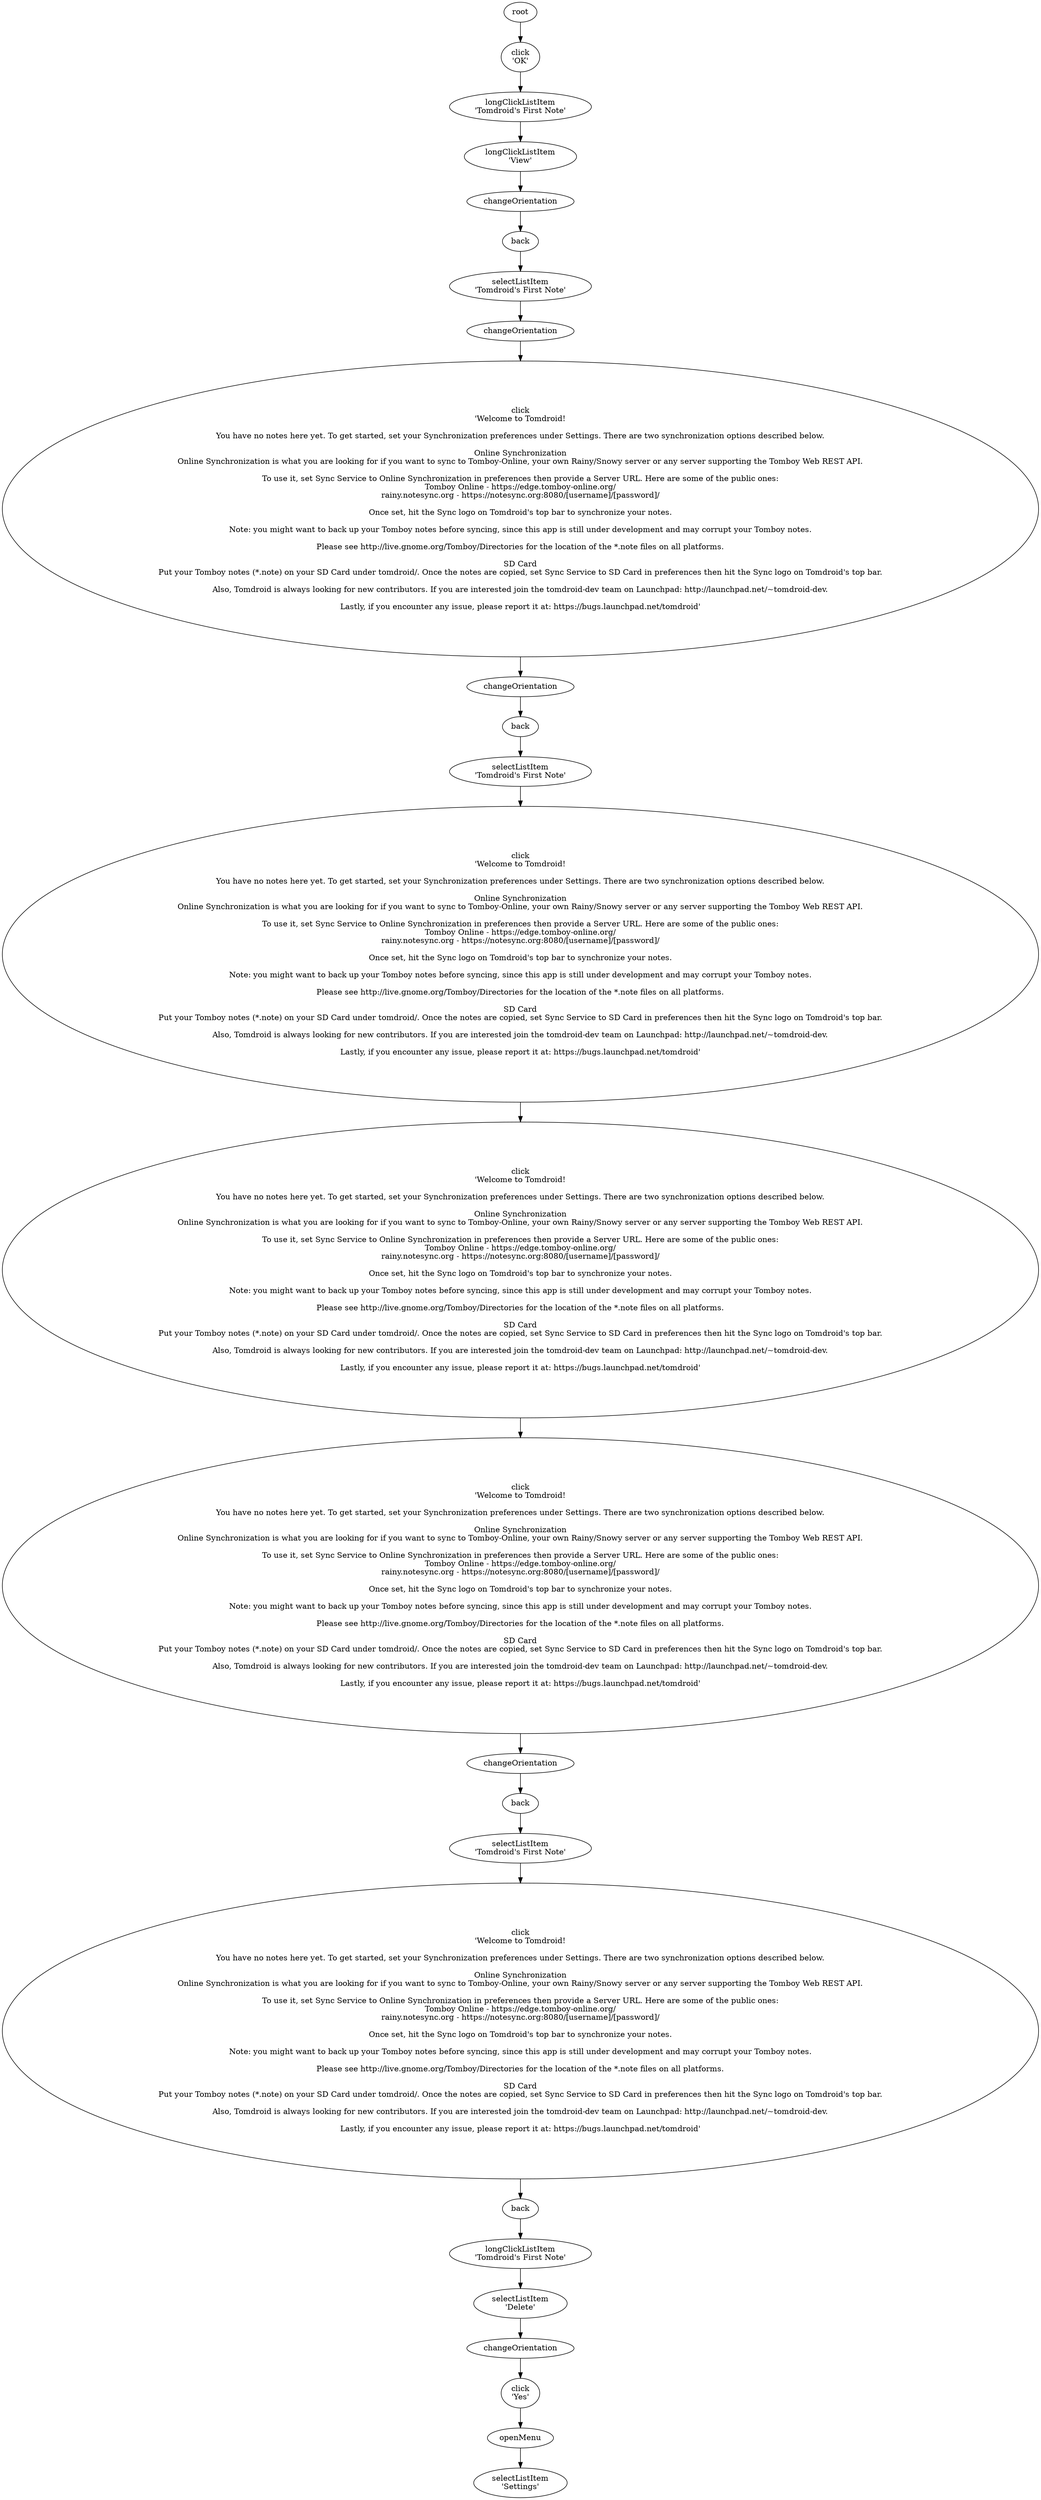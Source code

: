 digraph EFG {

## Edges

	root -> e0;
	e0 -> e4;
	e4 -> e13;
	e13 -> e24;
	e24 -> e26;
	e26 -> e29;
	e29 -> e37;
	e37 -> e38;
	e38 -> e45;
	e45 -> e47;
	e47 -> e50;
	e50 -> e55;
	e55 -> e59;
	e59 -> e63;
	e63 -> e70;
	e70 -> e72;
	e72 -> e75;
	e75 -> e80;
	e80 -> e85;
	e85 -> e89;
	e89 -> e95;
	e95 -> e110;
	e110 -> e112;
	e112 -> e119;
	e119 -> e125;

## Nodes

	e55 [label="click\n'Welcome to Tomdroid!\n\nYou have no notes here yet. To get started, set your Synchronization preferences under Settings. There are two synchronization options described below.\n\nOnline Synchronization\nOnline Synchronization is what you are looking for if you want to sync to Tomboy-Online, your own Rainy/Snowy server or any server supporting the Tomboy Web REST API.\n\nTo use it, set Sync Service to Online Synchronization in preferences then provide a Server URL. Here are some of the public ones:\nTomboy Online - https://edge.tomboy-online.org/\nrainy.notesync.org - https://notesync.org:8080/[username]/[password]/\n\nOnce set, hit the Sync logo on Tomdroid's top bar to synchronize your notes.\n\nNote: you might want to back up your Tomboy notes before syncing, since this app is still under development and may corrupt your Tomboy notes.\n\nPlease see http://live.gnome.org/Tomboy/Directories for the location of the *.note files on all platforms.\n\nSD Card\nPut your Tomboy notes (*.note) on your SD Card under tomdroid/. Once the notes are copied, set Sync Service to SD Card in preferences then hit the Sync logo on Tomdroid's top bar.\n\nAlso, Tomdroid is always looking for new contributors. If you are interested join the tomdroid-dev team on Launchpad: http://launchpad.net/~tomdroid-dev.\n\nLastly, if you encounter any issue, please report it at: https://bugs.launchpad.net/tomdroid'"];
	e50 [label="selectListItem\n'Tomdroid's First Note'"];
	e38 [label="click\n'Welcome to Tomdroid!\n\nYou have no notes here yet. To get started, set your Synchronization preferences under Settings. There are two synchronization options described below.\n\nOnline Synchronization\nOnline Synchronization is what you are looking for if you want to sync to Tomboy-Online, your own Rainy/Snowy server or any server supporting the Tomboy Web REST API.\n\nTo use it, set Sync Service to Online Synchronization in preferences then provide a Server URL. Here are some of the public ones:\nTomboy Online - https://edge.tomboy-online.org/\nrainy.notesync.org - https://notesync.org:8080/[username]/[password]/\n\nOnce set, hit the Sync logo on Tomdroid's top bar to synchronize your notes.\n\nNote: you might want to back up your Tomboy notes before syncing, since this app is still under development and may corrupt your Tomboy notes.\n\nPlease see http://live.gnome.org/Tomboy/Directories for the location of the *.note files on all platforms.\n\nSD Card\nPut your Tomboy notes (*.note) on your SD Card under tomdroid/. Once the notes are copied, set Sync Service to SD Card in preferences then hit the Sync logo on Tomdroid's top bar.\n\nAlso, Tomdroid is always looking for new contributors. If you are interested join the tomdroid-dev team on Launchpad: http://launchpad.net/~tomdroid-dev.\n\nLastly, if you encounter any issue, please report it at: https://bugs.launchpad.net/tomdroid'"];
	e13 [label="longClickListItem\n'View'"];
	e37 [label="changeOrientation"];
	e59 [label="click\n'Welcome to Tomdroid!\n\nYou have no notes here yet. To get started, set your Synchronization preferences under Settings. There are two synchronization options described below.\n\nOnline Synchronization\nOnline Synchronization is what you are looking for if you want to sync to Tomboy-Online, your own Rainy/Snowy server or any server supporting the Tomboy Web REST API.\n\nTo use it, set Sync Service to Online Synchronization in preferences then provide a Server URL. Here are some of the public ones:\nTomboy Online - https://edge.tomboy-online.org/\nrainy.notesync.org - https://notesync.org:8080/[username]/[password]/\n\nOnce set, hit the Sync logo on Tomdroid's top bar to synchronize your notes.\n\nNote: you might want to back up your Tomboy notes before syncing, since this app is still under development and may corrupt your Tomboy notes.\n\nPlease see http://live.gnome.org/Tomboy/Directories for the location of the *.note files on all platforms.\n\nSD Card\nPut your Tomboy notes (*.note) on your SD Card under tomdroid/. Once the notes are copied, set Sync Service to SD Card in preferences then hit the Sync logo on Tomdroid's top bar.\n\nAlso, Tomdroid is always looking for new contributors. If you are interested join the tomdroid-dev team on Launchpad: http://launchpad.net/~tomdroid-dev.\n\nLastly, if you encounter any issue, please report it at: https://bugs.launchpad.net/tomdroid'"];
	e125 [label="selectListItem\n'Settings'"];
	e89 [label="longClickListItem\n'Tomdroid's First Note'"];
	e85 [label="back"];
	e29 [label="selectListItem\n'Tomdroid's First Note'"];
	e80 [label="click\n'Welcome to Tomdroid!\n\nYou have no notes here yet. To get started, set your Synchronization preferences under Settings. There are two synchronization options described below.\n\nOnline Synchronization\nOnline Synchronization is what you are looking for if you want to sync to Tomboy-Online, your own Rainy/Snowy server or any server supporting the Tomboy Web REST API.\n\nTo use it, set Sync Service to Online Synchronization in preferences then provide a Server URL. Here are some of the public ones:\nTomboy Online - https://edge.tomboy-online.org/\nrainy.notesync.org - https://notesync.org:8080/[username]/[password]/\n\nOnce set, hit the Sync logo on Tomdroid's top bar to synchronize your notes.\n\nNote: you might want to back up your Tomboy notes before syncing, since this app is still under development and may corrupt your Tomboy notes.\n\nPlease see http://live.gnome.org/Tomboy/Directories for the location of the *.note files on all platforms.\n\nSD Card\nPut your Tomboy notes (*.note) on your SD Card under tomdroid/. Once the notes are copied, set Sync Service to SD Card in preferences then hit the Sync logo on Tomdroid's top bar.\n\nAlso, Tomdroid is always looking for new contributors. If you are interested join the tomdroid-dev team on Launchpad: http://launchpad.net/~tomdroid-dev.\n\nLastly, if you encounter any issue, please report it at: https://bugs.launchpad.net/tomdroid'"];
	e119 [label="openMenu"];
	e26 [label="back"];
	e45 [label="changeOrientation"];
	e63 [label="click\n'Welcome to Tomdroid!\n\nYou have no notes here yet. To get started, set your Synchronization preferences under Settings. There are two synchronization options described below.\n\nOnline Synchronization\nOnline Synchronization is what you are looking for if you want to sync to Tomboy-Online, your own Rainy/Snowy server or any server supporting the Tomboy Web REST API.\n\nTo use it, set Sync Service to Online Synchronization in preferences then provide a Server URL. Here are some of the public ones:\nTomboy Online - https://edge.tomboy-online.org/\nrainy.notesync.org - https://notesync.org:8080/[username]/[password]/\n\nOnce set, hit the Sync logo on Tomdroid's top bar to synchronize your notes.\n\nNote: you might want to back up your Tomboy notes before syncing, since this app is still under development and may corrupt your Tomboy notes.\n\nPlease see http://live.gnome.org/Tomboy/Directories for the location of the *.note files on all platforms.\n\nSD Card\nPut your Tomboy notes (*.note) on your SD Card under tomdroid/. Once the notes are copied, set Sync Service to SD Card in preferences then hit the Sync logo on Tomdroid's top bar.\n\nAlso, Tomdroid is always looking for new contributors. If you are interested join the tomdroid-dev team on Launchpad: http://launchpad.net/~tomdroid-dev.\n\nLastly, if you encounter any issue, please report it at: https://bugs.launchpad.net/tomdroid'"];
	e47 [label="back"];
	e24 [label="changeOrientation"];
	e4 [label="longClickListItem\n'Tomdroid's First Note'"];
	e0 [label="click\n'OK'"];
	e95 [label="selectListItem\n'Delete'"];
	e112 [label="click\n'Yes'"];
	e70 [label="changeOrientation"];
	e72 [label="back"];
	e75 [label="selectListItem\n'Tomdroid's First Note'"];
	e110 [label="changeOrientation"];

}
